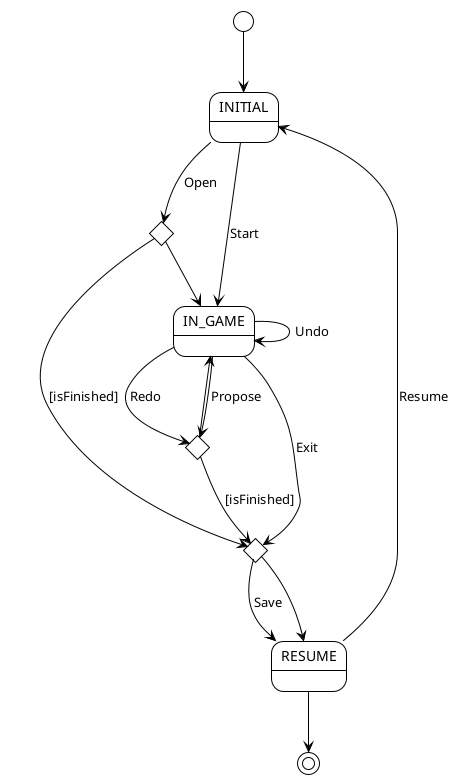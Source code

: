 @startuml context-core
!theme plain
top to bottom direction

state start <<start>>
state end <<end>>
state openCondition <<choice>>
state finishGameCondition <<choice>>
state saveCondition <<choice>>
' state resumeCondition <<choice>>
state INITIAL
state IN_GAME
' state IN_SAVE
state RESUME

' start --> INITIAL
' INITIAL --> IN_GAME :Start
' INITIAL --> openCondition :Open
' openCondition --> IN_GAME
' openCondition --> IN_SAVE :[isFinished]
' IN_GAME --> finishGameCondition :Propose
' IN_GAME --> IN_GAME :Undo
' IN_GAME --> finishGameCondition :Redo
' IN_GAME --> IN_SAVE :Exit
' finishGameCondition --> IN_GAME
' finishGameCondition --> IN_SAVE :[isFinished]
' IN_SAVE --> resumeCondition :Resume
' IN_SAVE --> IN_SAVE :Save
' resumeCondition --> end
' resumeCondition --> INITIAL :[continue]

start --> INITIAL
INITIAL --> IN_GAME :Start
INITIAL --> openCondition :Open
openCondition --> IN_GAME
openCondition --> saveCondition :[isFinished]
IN_GAME --> finishGameCondition :Propose
IN_GAME --> IN_GAME :Undo
IN_GAME --> finishGameCondition :Redo
IN_GAME --> saveCondition :Exit
finishGameCondition --> IN_GAME
finishGameCondition --> saveCondition :[isFinished]
saveCondition --> RESUME :Save
saveCondition --> RESUME 
RESUME --> end 
RESUME --> INITIAL :Resume

@enduml